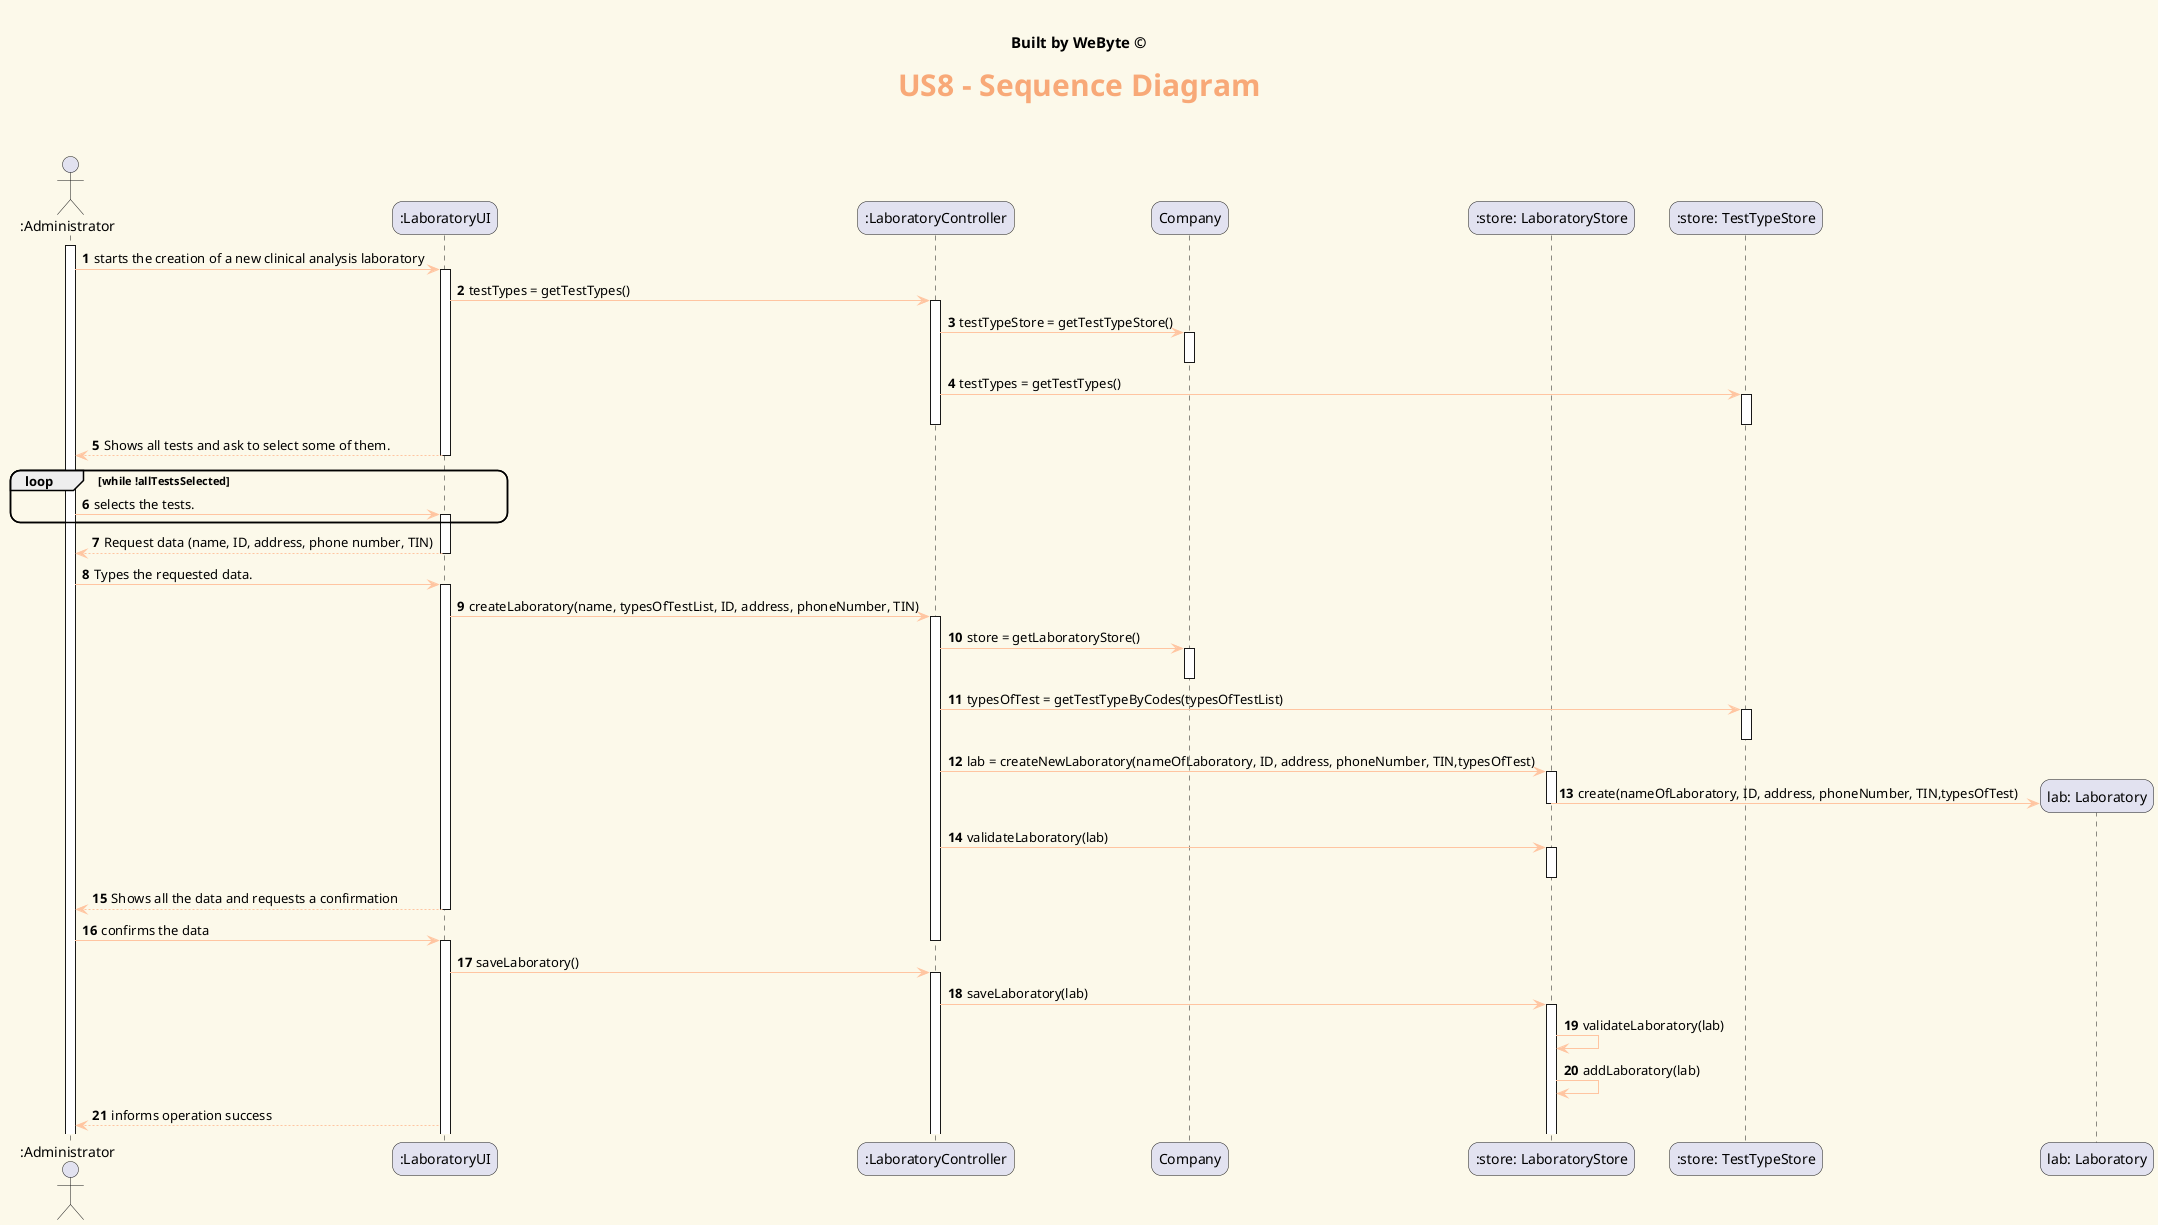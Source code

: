 @startuml
' ======= layout =========
skinparam backgroundColor #fcf9ea
skinparam titleBorderRoundCorner 15
skinparam titleFontSize 30
skinparam classAttributeIconSize 0
skinparam titleFontName Arial Black
skinparam titleFontColor #f8a978
skinparam roundcorner 20
skinparam stereotypeCBackgroundColor ffc5a1
skinparam class {

ArrowColor ffc5a1
BorderColor White
BackgroundColor badfdb
}


' ======= title =========
center header


<font color=Black size=15><b>Built by WeByte ©</font>
endheader
title <b>US8 - Sequence Diagram\n
'https://plantuml.com/sequence-diagram
' Still working on that'
autonumber

actor ":Administrator" as Administrator

participant ":LaboratoryUI" as LaboratoryUI

participant ":LaboratoryController" as controller
participant "Company" as company
participant ":store: LaboratoryStore" as store
participant ":store: TestTypeStore" as testStore
participant "lab: Laboratory" as laboratory

activate Administrator

Administrator -> LaboratoryUI: starts the creation of a new clinical analysis laboratory
activate LaboratoryUI


LaboratoryUI -> controller : testTypes = getTestTypes()
activate controller
controller -> company : testTypeStore = getTestTypeStore()

activate company
deactivate company
controller -> testStore : testTypes = getTestTypes()
activate testStore
deactivate testStore

deactivate controller
Administrator <-- LaboratoryUI : Shows all tests and ask to select some of them.
deactivate LaboratoryUI
loop while !allTestsSelected
Administrator -> LaboratoryUI: selects the tests.
activate LaboratoryUI
end
Administrator <-- LaboratoryUI: Request data (name, ID, address, phone number, TIN)
deactivate LaboratoryUI
Administrator -> LaboratoryUI: Types the requested data.
activate LaboratoryUI
LaboratoryUI -> controller: createLaboratory(name, typesOfTestList, ID, address, phoneNumber, TIN)
activate controller

controller -> company : store = getLaboratoryStore()
activate company
deactivate company


controller -> testStore : typesOfTest = getTestTypeByCodes(typesOfTestList)
activate testStore
deactivate testStore

controller -> store : lab = createNewLaboratory(nameOfLaboratory, ID, address, phoneNumber, TIN,typesOfTest)
activate store
store -> laboratory** : create(nameOfLaboratory, ID, address, phoneNumber, TIN,typesOfTest)

deactivate store

controller -> store : validateLaboratory(lab)
activate store
deactivate store
LaboratoryUI --> Administrator : Shows all the data and requests a confirmation

deactivate LaboratoryUI
Administrator -> LaboratoryUI : confirms the data
deactivate controller
activate LaboratoryUI
LaboratoryUI -> controller : saveLaboratory()

activate controller
controller -> store : saveLaboratory(lab)
activate store
store -> store : validateLaboratory(lab)
store -> store : addLaboratory(lab)
LaboratoryUI --> Administrator : informs operation success

@enduml
